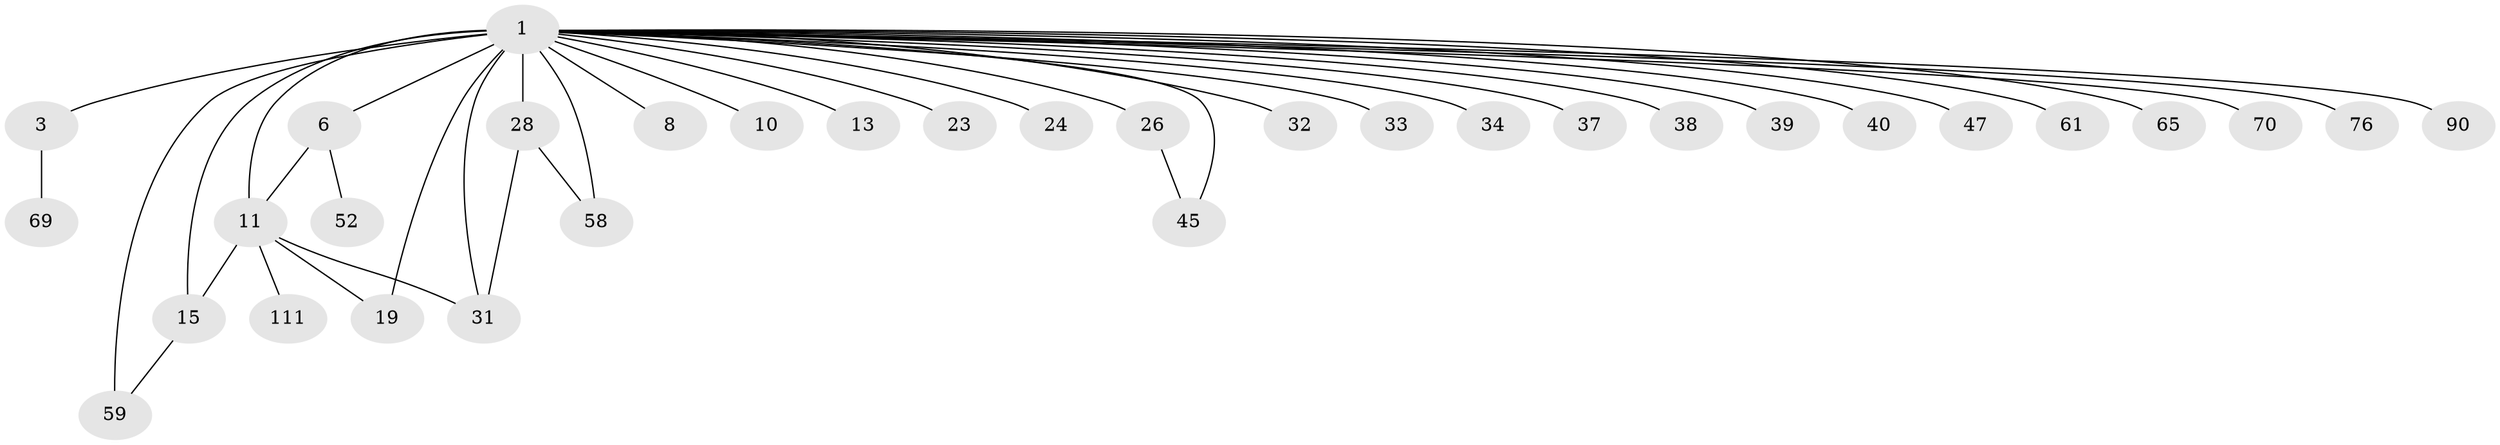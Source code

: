 // original degree distribution, {9: 0.026785714285714284, 20: 0.008928571428571428, 4: 0.09821428571428571, 14: 0.008928571428571428, 1: 0.5, 3: 0.09821428571428571, 5: 0.044642857142857144, 16: 0.008928571428571428, 6: 0.008928571428571428, 10: 0.008928571428571428, 11: 0.008928571428571428, 2: 0.17857142857142858}
// Generated by graph-tools (version 1.1) at 2025/18/03/04/25 18:18:25]
// undirected, 33 vertices, 40 edges
graph export_dot {
graph [start="1"]
  node [color=gray90,style=filled];
  1 [super="+2+22+12+87+7+4"];
  3 [super="+93+5"];
  6 [super="+29+57"];
  8;
  10 [super="+110+66+41"];
  11 [super="+18+46+44+55+89+109"];
  13;
  15 [super="+71"];
  19 [super="+68+108"];
  23 [super="+104"];
  24;
  26 [super="+97+103+27"];
  28 [super="+53+86+51"];
  31 [super="+64+82+100"];
  32;
  33 [super="+54+63+50"];
  34;
  37 [super="+74+107"];
  38;
  39;
  40;
  45;
  47 [super="+67+84"];
  52 [super="+112"];
  58;
  59;
  61;
  65;
  69;
  70 [super="+80"];
  76;
  90;
  111;
  1 -- 26 [weight=2];
  1 -- 61;
  1 -- 65 [weight=2];
  1 -- 3;
  1 -- 8;
  1 -- 10 [weight=2];
  1 -- 15 [weight=3];
  1 -- 23;
  1 -- 24;
  1 -- 28 [weight=2];
  1 -- 31;
  1 -- 34;
  1 -- 40;
  1 -- 58;
  1 -- 38;
  1 -- 11 [weight=8];
  1 -- 76;
  1 -- 45;
  1 -- 47;
  1 -- 70 [weight=2];
  1 -- 6 [weight=7];
  1 -- 59 [weight=3];
  1 -- 32;
  1 -- 33;
  1 -- 37;
  1 -- 39;
  1 -- 13;
  1 -- 19;
  1 -- 90;
  3 -- 69;
  6 -- 11 [weight=3];
  6 -- 52;
  11 -- 15;
  11 -- 111;
  11 -- 19;
  11 -- 31;
  15 -- 59;
  26 -- 45;
  28 -- 58;
  28 -- 31;
}

